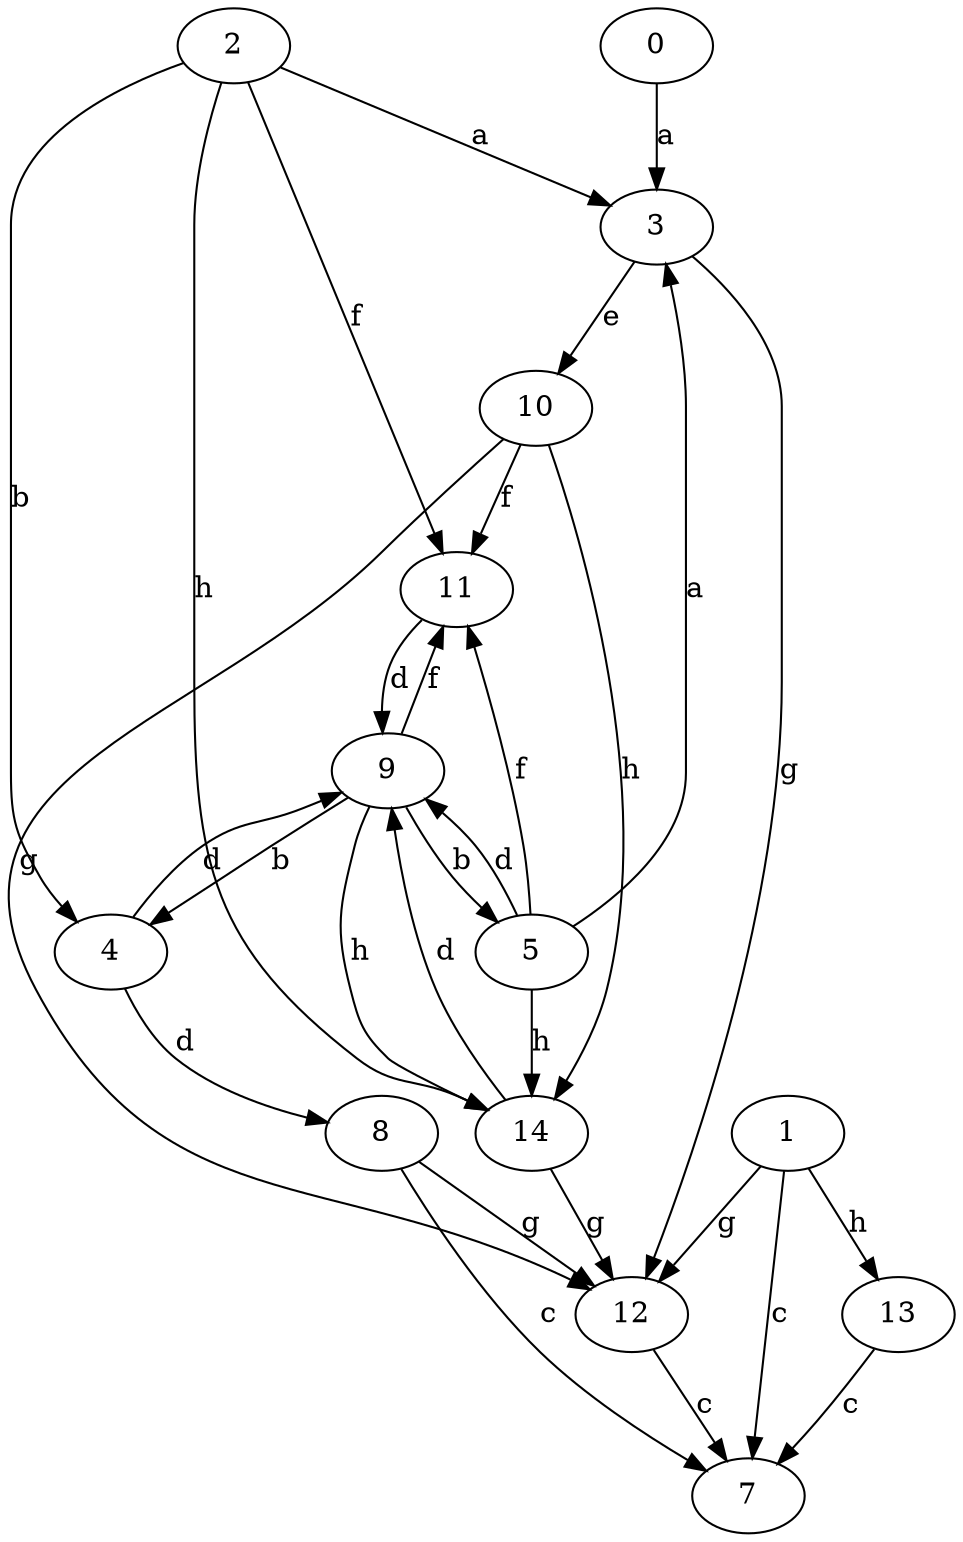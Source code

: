 strict digraph  {
2;
0;
3;
4;
5;
7;
8;
9;
10;
11;
12;
13;
1;
14;
2 -> 3  [label=a];
2 -> 4  [label=b];
2 -> 11  [label=f];
2 -> 14  [label=h];
0 -> 3  [label=a];
3 -> 10  [label=e];
3 -> 12  [label=g];
4 -> 8  [label=d];
4 -> 9  [label=d];
5 -> 3  [label=a];
5 -> 9  [label=d];
5 -> 11  [label=f];
5 -> 14  [label=h];
8 -> 7  [label=c];
8 -> 12  [label=g];
9 -> 4  [label=b];
9 -> 5  [label=b];
9 -> 11  [label=f];
9 -> 14  [label=h];
10 -> 11  [label=f];
10 -> 12  [label=g];
10 -> 14  [label=h];
11 -> 9  [label=d];
12 -> 7  [label=c];
13 -> 7  [label=c];
1 -> 7  [label=c];
1 -> 12  [label=g];
1 -> 13  [label=h];
14 -> 9  [label=d];
14 -> 12  [label=g];
}

